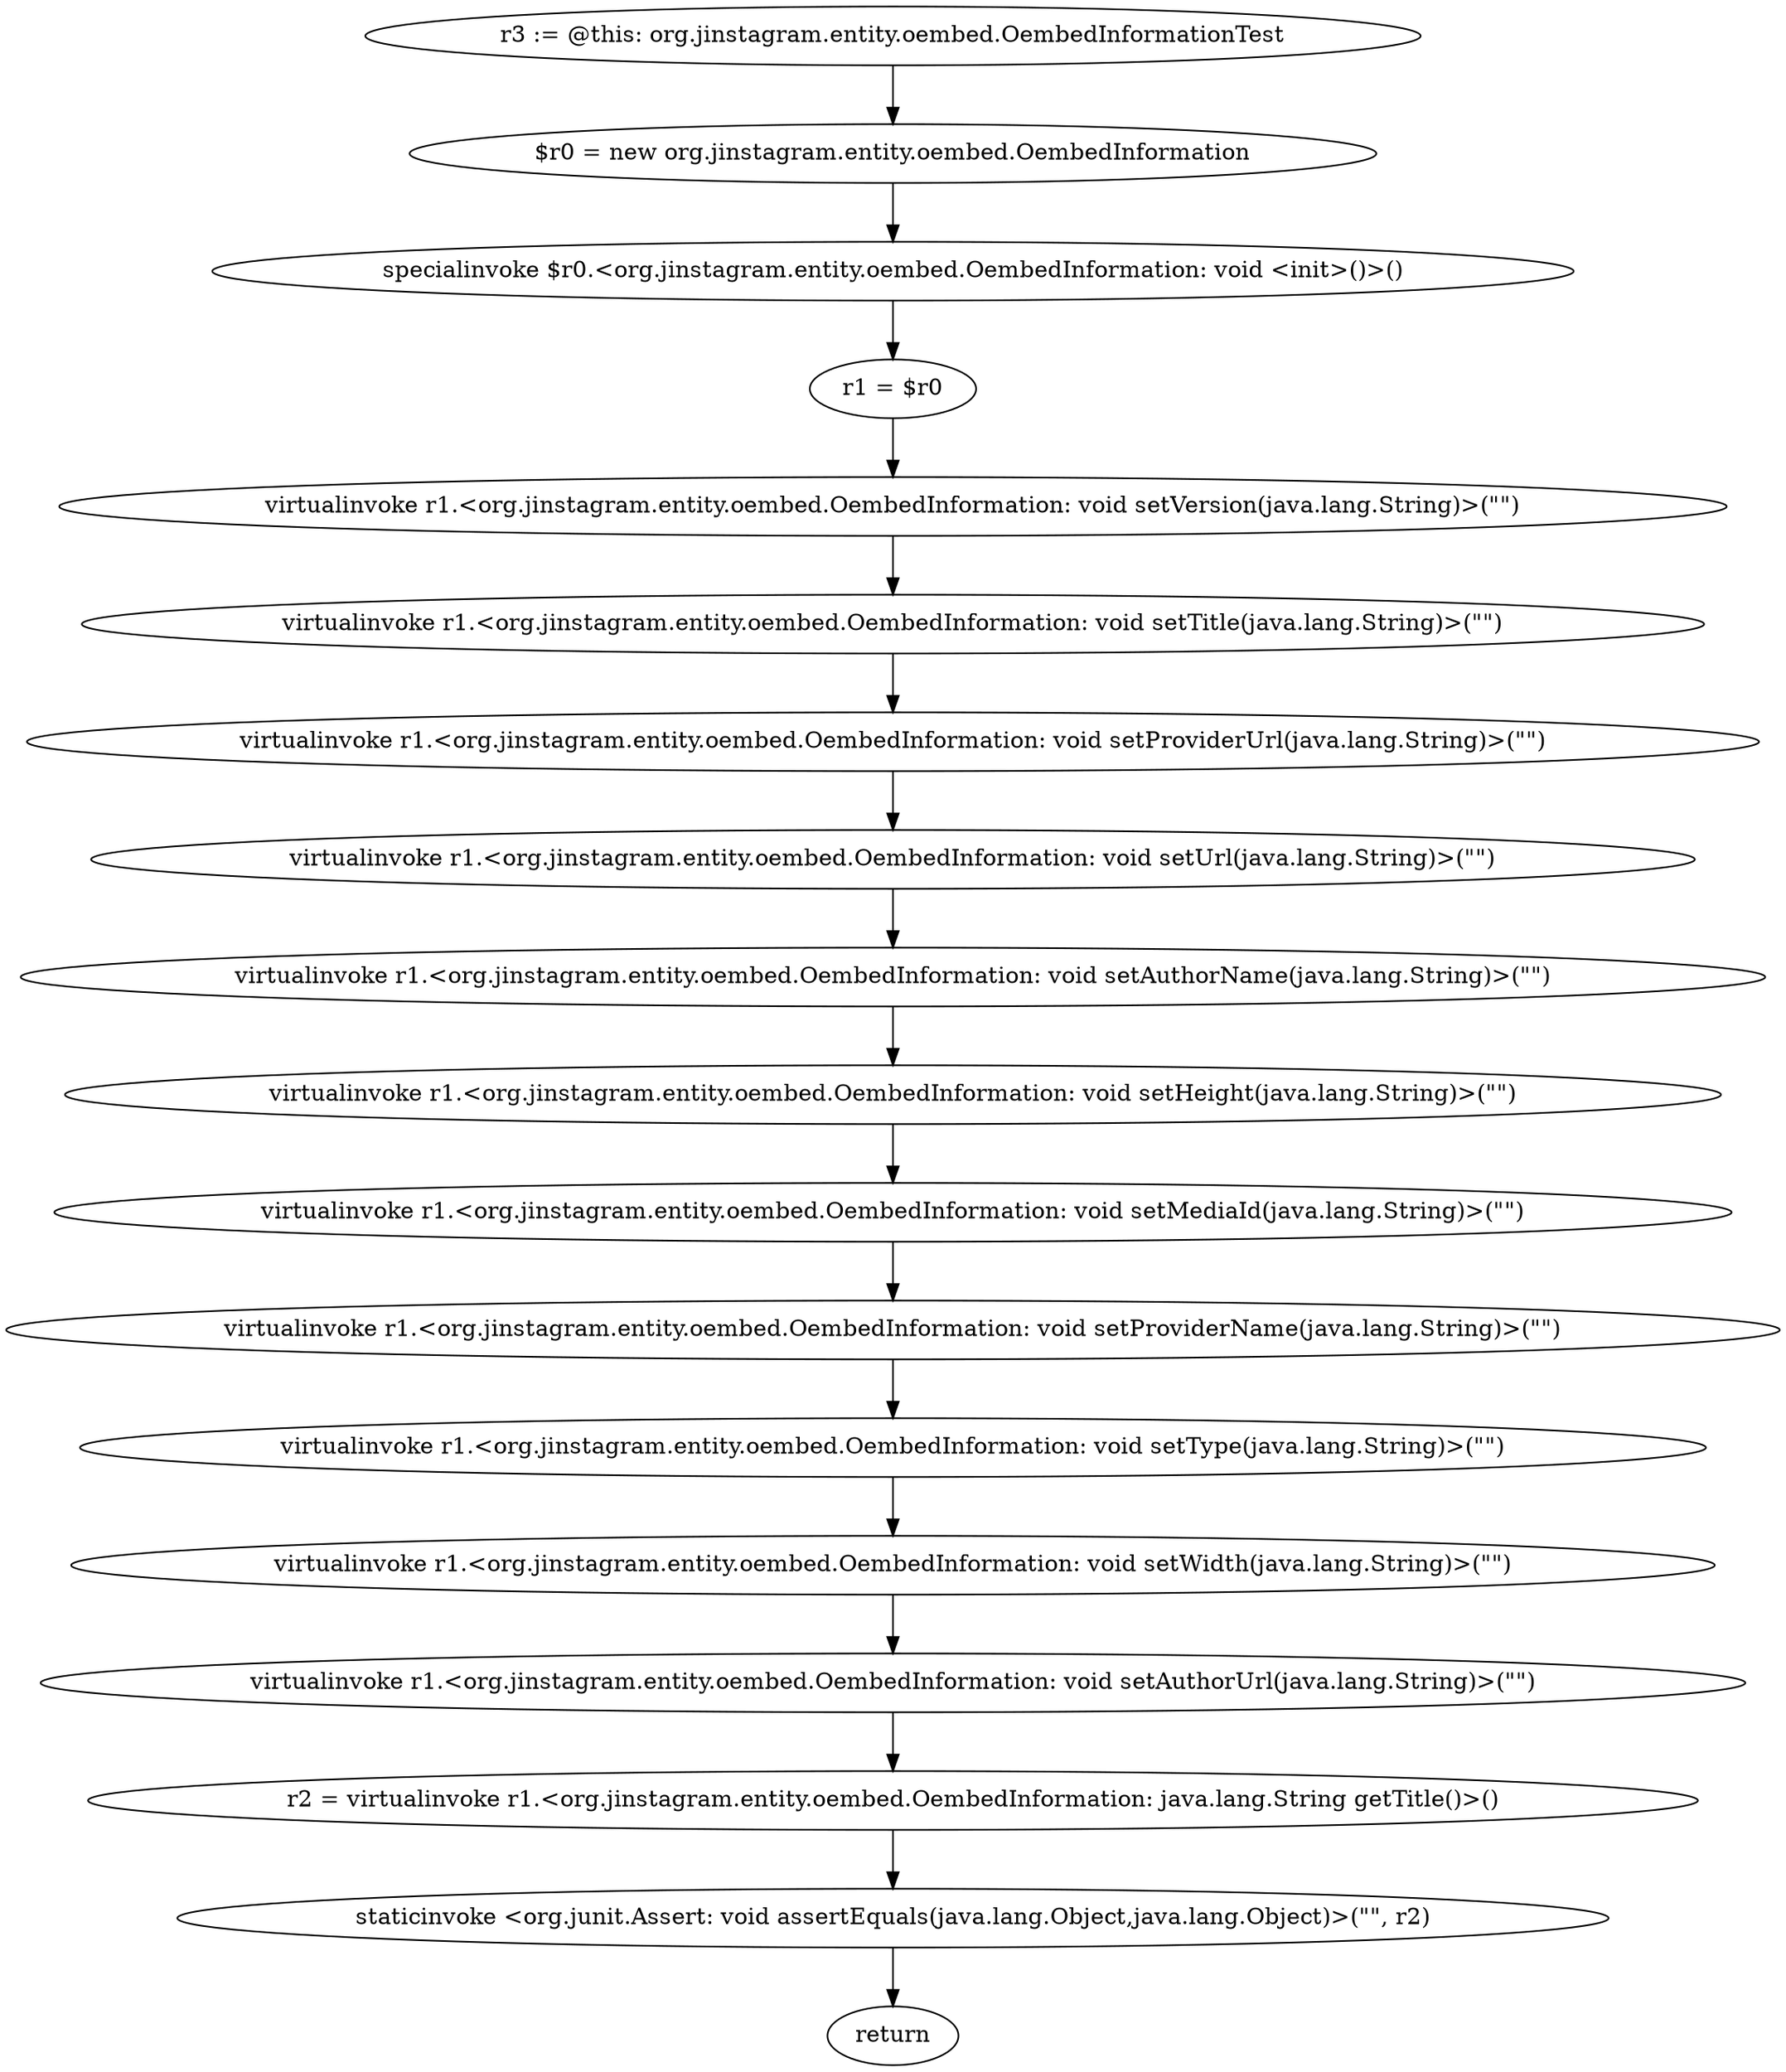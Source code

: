 digraph "unitGraph" {
    "r3 := @this: org.jinstagram.entity.oembed.OembedInformationTest"
    "$r0 = new org.jinstagram.entity.oembed.OembedInformation"
    "specialinvoke $r0.<org.jinstagram.entity.oembed.OembedInformation: void <init>()>()"
    "r1 = $r0"
    "virtualinvoke r1.<org.jinstagram.entity.oembed.OembedInformation: void setVersion(java.lang.String)>(\"\")"
    "virtualinvoke r1.<org.jinstagram.entity.oembed.OembedInformation: void setTitle(java.lang.String)>(\"\")"
    "virtualinvoke r1.<org.jinstagram.entity.oembed.OembedInformation: void setProviderUrl(java.lang.String)>(\"\")"
    "virtualinvoke r1.<org.jinstagram.entity.oembed.OembedInformation: void setUrl(java.lang.String)>(\"\")"
    "virtualinvoke r1.<org.jinstagram.entity.oembed.OembedInformation: void setAuthorName(java.lang.String)>(\"\")"
    "virtualinvoke r1.<org.jinstagram.entity.oembed.OembedInformation: void setHeight(java.lang.String)>(\"\")"
    "virtualinvoke r1.<org.jinstagram.entity.oembed.OembedInformation: void setMediaId(java.lang.String)>(\"\")"
    "virtualinvoke r1.<org.jinstagram.entity.oembed.OembedInformation: void setProviderName(java.lang.String)>(\"\")"
    "virtualinvoke r1.<org.jinstagram.entity.oembed.OembedInformation: void setType(java.lang.String)>(\"\")"
    "virtualinvoke r1.<org.jinstagram.entity.oembed.OembedInformation: void setWidth(java.lang.String)>(\"\")"
    "virtualinvoke r1.<org.jinstagram.entity.oembed.OembedInformation: void setAuthorUrl(java.lang.String)>(\"\")"
    "r2 = virtualinvoke r1.<org.jinstagram.entity.oembed.OembedInformation: java.lang.String getTitle()>()"
    "staticinvoke <org.junit.Assert: void assertEquals(java.lang.Object,java.lang.Object)>(\"\", r2)"
    "return"
    "r3 := @this: org.jinstagram.entity.oembed.OembedInformationTest"->"$r0 = new org.jinstagram.entity.oembed.OembedInformation";
    "$r0 = new org.jinstagram.entity.oembed.OembedInformation"->"specialinvoke $r0.<org.jinstagram.entity.oembed.OembedInformation: void <init>()>()";
    "specialinvoke $r0.<org.jinstagram.entity.oembed.OembedInformation: void <init>()>()"->"r1 = $r0";
    "r1 = $r0"->"virtualinvoke r1.<org.jinstagram.entity.oembed.OembedInformation: void setVersion(java.lang.String)>(\"\")";
    "virtualinvoke r1.<org.jinstagram.entity.oembed.OembedInformation: void setVersion(java.lang.String)>(\"\")"->"virtualinvoke r1.<org.jinstagram.entity.oembed.OembedInformation: void setTitle(java.lang.String)>(\"\")";
    "virtualinvoke r1.<org.jinstagram.entity.oembed.OembedInformation: void setTitle(java.lang.String)>(\"\")"->"virtualinvoke r1.<org.jinstagram.entity.oembed.OembedInformation: void setProviderUrl(java.lang.String)>(\"\")";
    "virtualinvoke r1.<org.jinstagram.entity.oembed.OembedInformation: void setProviderUrl(java.lang.String)>(\"\")"->"virtualinvoke r1.<org.jinstagram.entity.oembed.OembedInformation: void setUrl(java.lang.String)>(\"\")";
    "virtualinvoke r1.<org.jinstagram.entity.oembed.OembedInformation: void setUrl(java.lang.String)>(\"\")"->"virtualinvoke r1.<org.jinstagram.entity.oembed.OembedInformation: void setAuthorName(java.lang.String)>(\"\")";
    "virtualinvoke r1.<org.jinstagram.entity.oembed.OembedInformation: void setAuthorName(java.lang.String)>(\"\")"->"virtualinvoke r1.<org.jinstagram.entity.oembed.OembedInformation: void setHeight(java.lang.String)>(\"\")";
    "virtualinvoke r1.<org.jinstagram.entity.oembed.OembedInformation: void setHeight(java.lang.String)>(\"\")"->"virtualinvoke r1.<org.jinstagram.entity.oembed.OembedInformation: void setMediaId(java.lang.String)>(\"\")";
    "virtualinvoke r1.<org.jinstagram.entity.oembed.OembedInformation: void setMediaId(java.lang.String)>(\"\")"->"virtualinvoke r1.<org.jinstagram.entity.oembed.OembedInformation: void setProviderName(java.lang.String)>(\"\")";
    "virtualinvoke r1.<org.jinstagram.entity.oembed.OembedInformation: void setProviderName(java.lang.String)>(\"\")"->"virtualinvoke r1.<org.jinstagram.entity.oembed.OembedInformation: void setType(java.lang.String)>(\"\")";
    "virtualinvoke r1.<org.jinstagram.entity.oembed.OembedInformation: void setType(java.lang.String)>(\"\")"->"virtualinvoke r1.<org.jinstagram.entity.oembed.OembedInformation: void setWidth(java.lang.String)>(\"\")";
    "virtualinvoke r1.<org.jinstagram.entity.oembed.OembedInformation: void setWidth(java.lang.String)>(\"\")"->"virtualinvoke r1.<org.jinstagram.entity.oembed.OembedInformation: void setAuthorUrl(java.lang.String)>(\"\")";
    "virtualinvoke r1.<org.jinstagram.entity.oembed.OembedInformation: void setAuthorUrl(java.lang.String)>(\"\")"->"r2 = virtualinvoke r1.<org.jinstagram.entity.oembed.OembedInformation: java.lang.String getTitle()>()";
    "r2 = virtualinvoke r1.<org.jinstagram.entity.oembed.OembedInformation: java.lang.String getTitle()>()"->"staticinvoke <org.junit.Assert: void assertEquals(java.lang.Object,java.lang.Object)>(\"\", r2)";
    "staticinvoke <org.junit.Assert: void assertEquals(java.lang.Object,java.lang.Object)>(\"\", r2)"->"return";
}
